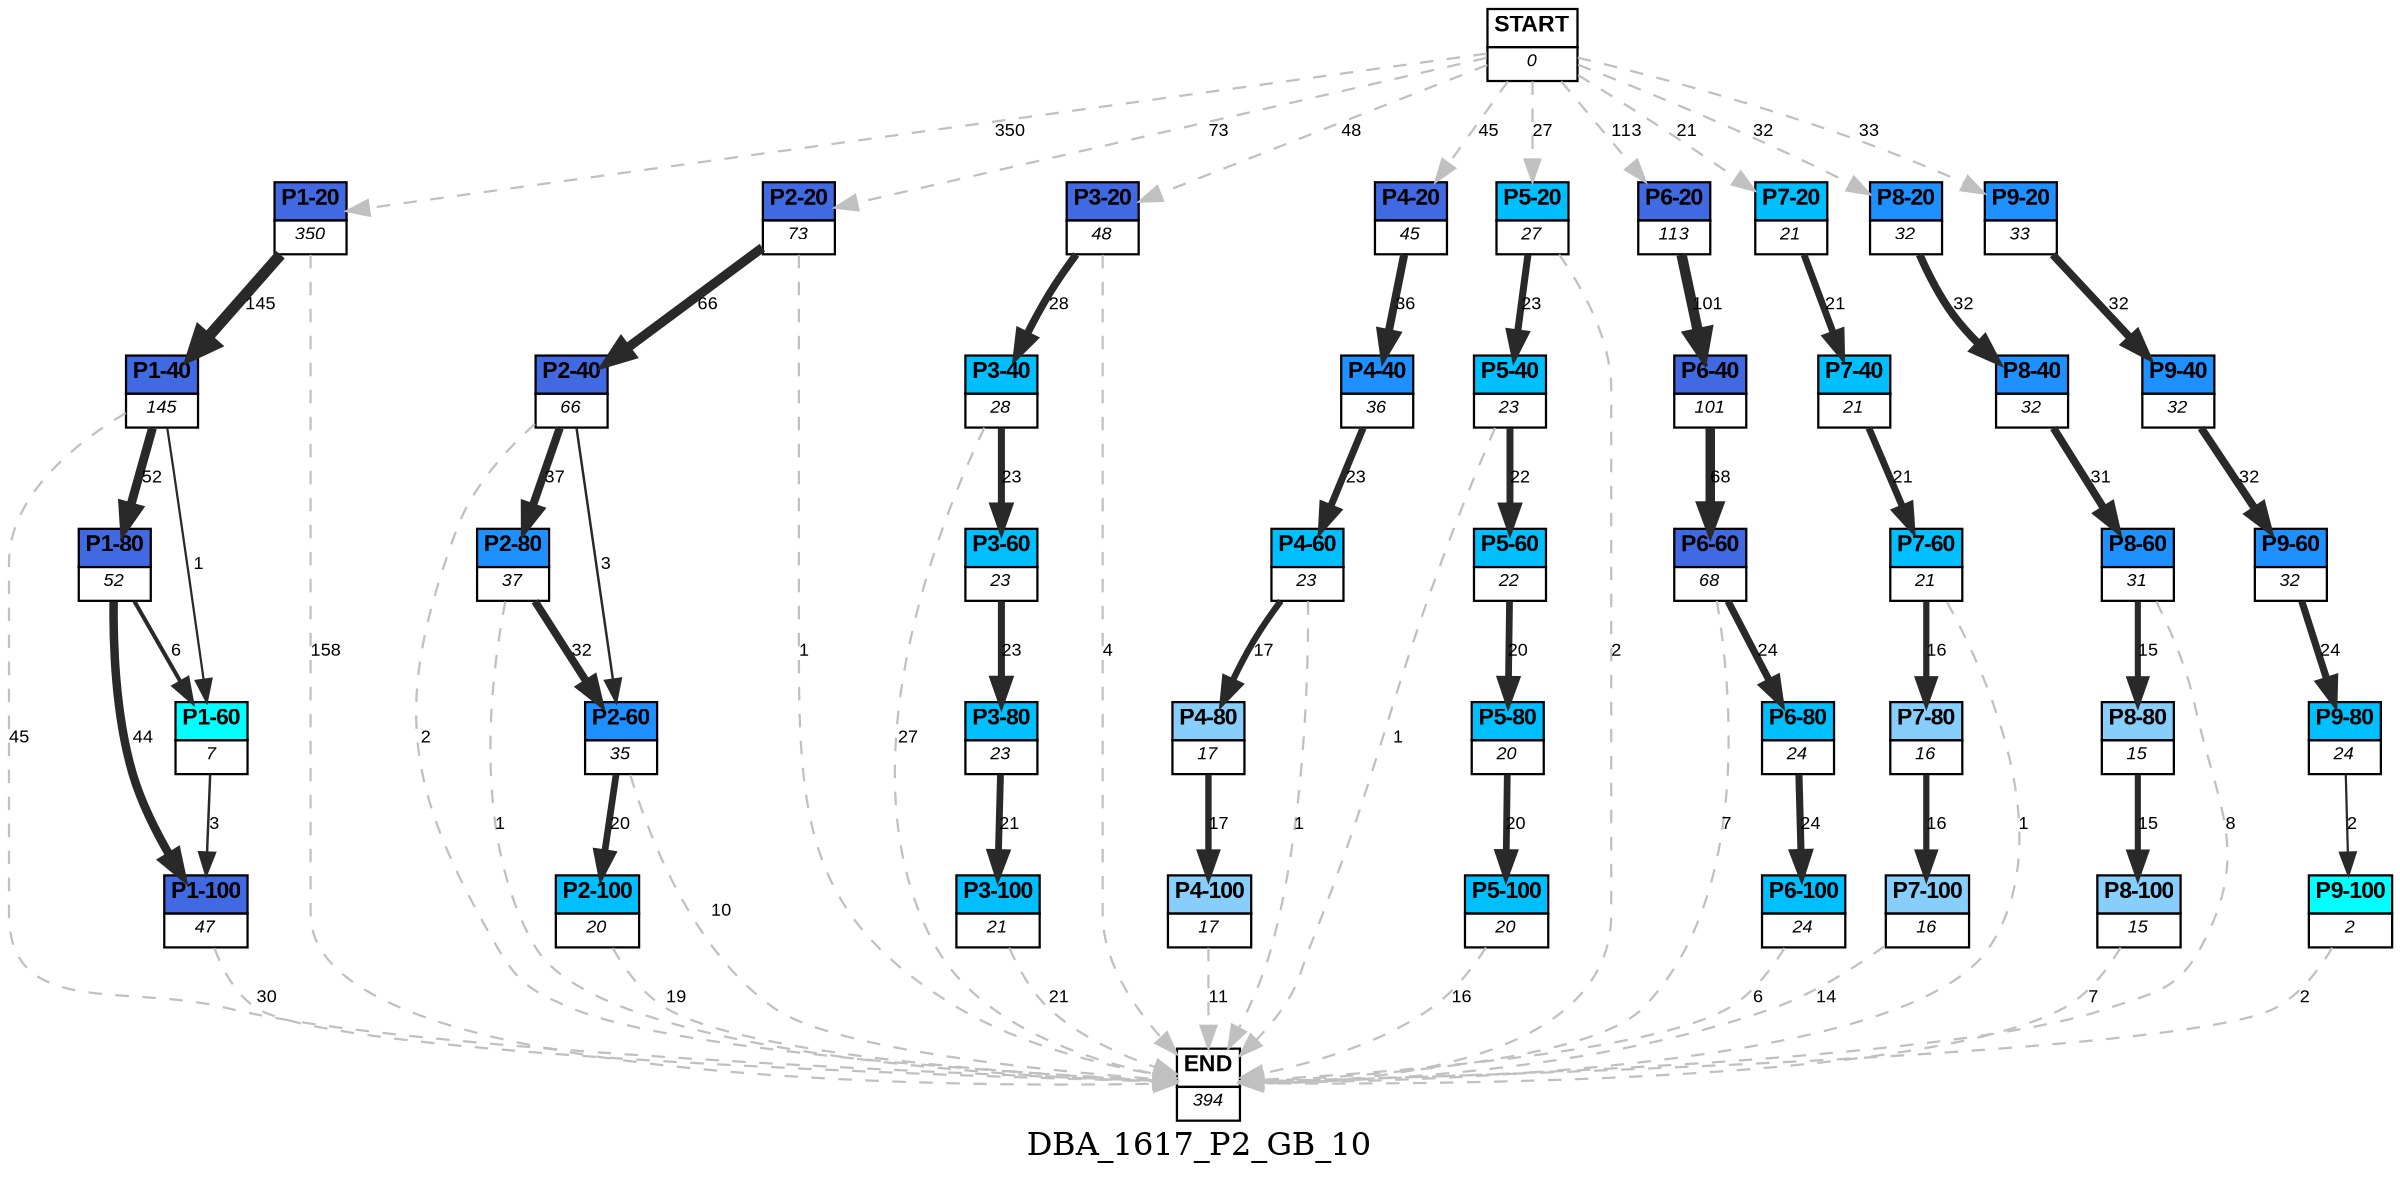 digraph DBA_1617_P2_GB_10 {
	label=DBA_1617_P2_GB_10;
	dpi = 150
	size="16,11!";
	margin = 0;
"START" [shape=plain, label=<<table border="0" cellborder="1" cellspacing="0"><tr><td bgcolor="white"><FONT face="Arial" POINT-SIZE="10"><b>START</b></FONT></td></tr><tr><td bgcolor="white"><FONT face="Arial" POINT-SIZE="8"><i>0</i></FONT></td></tr></table>>]

"P1-20" [shape=plain, label=<<table border="0" cellborder="1" cellspacing="0"><tr><td bgcolor="royalblue"><FONT face="Arial" POINT-SIZE="10"><b>P1-20</b></FONT></td></tr><tr><td bgcolor="white"><FONT face="Arial" POINT-SIZE="8"><i>350</i></FONT></td></tr></table>>]

"P1-40" [shape=plain, label=<<table border="0" cellborder="1" cellspacing="0"><tr><td bgcolor="royalblue"><FONT face="Arial" POINT-SIZE="10"><b>P1-40</b></FONT></td></tr><tr><td bgcolor="white"><FONT face="Arial" POINT-SIZE="8"><i>145</i></FONT></td></tr></table>>]

"P1-80" [shape=plain, label=<<table border="0" cellborder="1" cellspacing="0"><tr><td bgcolor="royalblue"><FONT face="Arial" POINT-SIZE="10"><b>P1-80</b></FONT></td></tr><tr><td bgcolor="white"><FONT face="Arial" POINT-SIZE="8"><i>52</i></FONT></td></tr></table>>]

"P1-60" [shape=plain, label=<<table border="0" cellborder="1" cellspacing="0"><tr><td bgcolor="aqua"><FONT face="Arial" POINT-SIZE="10"><b>P1-60</b></FONT></td></tr><tr><td bgcolor="white"><FONT face="Arial" POINT-SIZE="8"><i>7</i></FONT></td></tr></table>>]

"P1-100" [shape=plain, label=<<table border="0" cellborder="1" cellspacing="0"><tr><td bgcolor="royalblue"><FONT face="Arial" POINT-SIZE="10"><b>P1-100</b></FONT></td></tr><tr><td bgcolor="white"><FONT face="Arial" POINT-SIZE="8"><i>47</i></FONT></td></tr></table>>]

"P2-20" [shape=plain, label=<<table border="0" cellborder="1" cellspacing="0"><tr><td bgcolor="royalblue"><FONT face="Arial" POINT-SIZE="10"><b>P2-20</b></FONT></td></tr><tr><td bgcolor="white"><FONT face="Arial" POINT-SIZE="8"><i>73</i></FONT></td></tr></table>>]

"P2-40" [shape=plain, label=<<table border="0" cellborder="1" cellspacing="0"><tr><td bgcolor="royalblue"><FONT face="Arial" POINT-SIZE="10"><b>P2-40</b></FONT></td></tr><tr><td bgcolor="white"><FONT face="Arial" POINT-SIZE="8"><i>66</i></FONT></td></tr></table>>]

"P2-80" [shape=plain, label=<<table border="0" cellborder="1" cellspacing="0"><tr><td bgcolor="dodgerblue"><FONT face="Arial" POINT-SIZE="10"><b>P2-80</b></FONT></td></tr><tr><td bgcolor="white"><FONT face="Arial" POINT-SIZE="8"><i>37</i></FONT></td></tr></table>>]

"P2-60" [shape=plain, label=<<table border="0" cellborder="1" cellspacing="0"><tr><td bgcolor="dodgerblue"><FONT face="Arial" POINT-SIZE="10"><b>P2-60</b></FONT></td></tr><tr><td bgcolor="white"><FONT face="Arial" POINT-SIZE="8"><i>35</i></FONT></td></tr></table>>]

"P3-20" [shape=plain, label=<<table border="0" cellborder="1" cellspacing="0"><tr><td bgcolor="royalblue"><FONT face="Arial" POINT-SIZE="10"><b>P3-20</b></FONT></td></tr><tr><td bgcolor="white"><FONT face="Arial" POINT-SIZE="8"><i>48</i></FONT></td></tr></table>>]

"P3-40" [shape=plain, label=<<table border="0" cellborder="1" cellspacing="0"><tr><td bgcolor="deepskyblue"><FONT face="Arial" POINT-SIZE="10"><b>P3-40</b></FONT></td></tr><tr><td bgcolor="white"><FONT face="Arial" POINT-SIZE="8"><i>28</i></FONT></td></tr></table>>]

"P3-60" [shape=plain, label=<<table border="0" cellborder="1" cellspacing="0"><tr><td bgcolor="deepskyblue"><FONT face="Arial" POINT-SIZE="10"><b>P3-60</b></FONT></td></tr><tr><td bgcolor="white"><FONT face="Arial" POINT-SIZE="8"><i>23</i></FONT></td></tr></table>>]

"P3-80" [shape=plain, label=<<table border="0" cellborder="1" cellspacing="0"><tr><td bgcolor="deepskyblue"><FONT face="Arial" POINT-SIZE="10"><b>P3-80</b></FONT></td></tr><tr><td bgcolor="white"><FONT face="Arial" POINT-SIZE="8"><i>23</i></FONT></td></tr></table>>]

"P3-100" [shape=plain, label=<<table border="0" cellborder="1" cellspacing="0"><tr><td bgcolor="deepskyblue"><FONT face="Arial" POINT-SIZE="10"><b>P3-100</b></FONT></td></tr><tr><td bgcolor="white"><FONT face="Arial" POINT-SIZE="8"><i>21</i></FONT></td></tr></table>>]

"P4-20" [shape=plain, label=<<table border="0" cellborder="1" cellspacing="0"><tr><td bgcolor="royalblue"><FONT face="Arial" POINT-SIZE="10"><b>P4-20</b></FONT></td></tr><tr><td bgcolor="white"><FONT face="Arial" POINT-SIZE="8"><i>45</i></FONT></td></tr></table>>]

"P4-40" [shape=plain, label=<<table border="0" cellborder="1" cellspacing="0"><tr><td bgcolor="dodgerblue"><FONT face="Arial" POINT-SIZE="10"><b>P4-40</b></FONT></td></tr><tr><td bgcolor="white"><FONT face="Arial" POINT-SIZE="8"><i>36</i></FONT></td></tr></table>>]

"P4-60" [shape=plain, label=<<table border="0" cellborder="1" cellspacing="0"><tr><td bgcolor="deepskyblue"><FONT face="Arial" POINT-SIZE="10"><b>P4-60</b></FONT></td></tr><tr><td bgcolor="white"><FONT face="Arial" POINT-SIZE="8"><i>23</i></FONT></td></tr></table>>]

"P5-20" [shape=plain, label=<<table border="0" cellborder="1" cellspacing="0"><tr><td bgcolor="deepskyblue"><FONT face="Arial" POINT-SIZE="10"><b>P5-20</b></FONT></td></tr><tr><td bgcolor="white"><FONT face="Arial" POINT-SIZE="8"><i>27</i></FONT></td></tr></table>>]

"P5-40" [shape=plain, label=<<table border="0" cellborder="1" cellspacing="0"><tr><td bgcolor="deepskyblue"><FONT face="Arial" POINT-SIZE="10"><b>P5-40</b></FONT></td></tr><tr><td bgcolor="white"><FONT face="Arial" POINT-SIZE="8"><i>23</i></FONT></td></tr></table>>]

"P5-60" [shape=plain, label=<<table border="0" cellborder="1" cellspacing="0"><tr><td bgcolor="deepskyblue"><FONT face="Arial" POINT-SIZE="10"><b>P5-60</b></FONT></td></tr><tr><td bgcolor="white"><FONT face="Arial" POINT-SIZE="8"><i>22</i></FONT></td></tr></table>>]

"P4-80" [shape=plain, label=<<table border="0" cellborder="1" cellspacing="0"><tr><td bgcolor="lightskyblue"><FONT face="Arial" POINT-SIZE="10"><b>P4-80</b></FONT></td></tr><tr><td bgcolor="white"><FONT face="Arial" POINT-SIZE="8"><i>17</i></FONT></td></tr></table>>]

"P4-100" [shape=plain, label=<<table border="0" cellborder="1" cellspacing="0"><tr><td bgcolor="lightskyblue"><FONT face="Arial" POINT-SIZE="10"><b>P4-100</b></FONT></td></tr><tr><td bgcolor="white"><FONT face="Arial" POINT-SIZE="8"><i>17</i></FONT></td></tr></table>>]

"P5-80" [shape=plain, label=<<table border="0" cellborder="1" cellspacing="0"><tr><td bgcolor="deepskyblue"><FONT face="Arial" POINT-SIZE="10"><b>P5-80</b></FONT></td></tr><tr><td bgcolor="white"><FONT face="Arial" POINT-SIZE="8"><i>20</i></FONT></td></tr></table>>]

"P5-100" [shape=plain, label=<<table border="0" cellborder="1" cellspacing="0"><tr><td bgcolor="deepskyblue"><FONT face="Arial" POINT-SIZE="10"><b>P5-100</b></FONT></td></tr><tr><td bgcolor="white"><FONT face="Arial" POINT-SIZE="8"><i>20</i></FONT></td></tr></table>>]

"P6-20" [shape=plain, label=<<table border="0" cellborder="1" cellspacing="0"><tr><td bgcolor="royalblue"><FONT face="Arial" POINT-SIZE="10"><b>P6-20</b></FONT></td></tr><tr><td bgcolor="white"><FONT face="Arial" POINT-SIZE="8"><i>113</i></FONT></td></tr></table>>]

"P6-40" [shape=plain, label=<<table border="0" cellborder="1" cellspacing="0"><tr><td bgcolor="royalblue"><FONT face="Arial" POINT-SIZE="10"><b>P6-40</b></FONT></td></tr><tr><td bgcolor="white"><FONT face="Arial" POINT-SIZE="8"><i>101</i></FONT></td></tr></table>>]

"P6-60" [shape=plain, label=<<table border="0" cellborder="1" cellspacing="0"><tr><td bgcolor="royalblue"><FONT face="Arial" POINT-SIZE="10"><b>P6-60</b></FONT></td></tr><tr><td bgcolor="white"><FONT face="Arial" POINT-SIZE="8"><i>68</i></FONT></td></tr></table>>]

"P7-20" [shape=plain, label=<<table border="0" cellborder="1" cellspacing="0"><tr><td bgcolor="deepskyblue"><FONT face="Arial" POINT-SIZE="10"><b>P7-20</b></FONT></td></tr><tr><td bgcolor="white"><FONT face="Arial" POINT-SIZE="8"><i>21</i></FONT></td></tr></table>>]

"P7-40" [shape=plain, label=<<table border="0" cellborder="1" cellspacing="0"><tr><td bgcolor="deepskyblue"><FONT face="Arial" POINT-SIZE="10"><b>P7-40</b></FONT></td></tr><tr><td bgcolor="white"><FONT face="Arial" POINT-SIZE="8"><i>21</i></FONT></td></tr></table>>]

"P7-60" [shape=plain, label=<<table border="0" cellborder="1" cellspacing="0"><tr><td bgcolor="deepskyblue"><FONT face="Arial" POINT-SIZE="10"><b>P7-60</b></FONT></td></tr><tr><td bgcolor="white"><FONT face="Arial" POINT-SIZE="8"><i>21</i></FONT></td></tr></table>>]

"P7-80" [shape=plain, label=<<table border="0" cellborder="1" cellspacing="0"><tr><td bgcolor="lightskyblue"><FONT face="Arial" POINT-SIZE="10"><b>P7-80</b></FONT></td></tr><tr><td bgcolor="white"><FONT face="Arial" POINT-SIZE="8"><i>16</i></FONT></td></tr></table>>]

"P7-100" [shape=plain, label=<<table border="0" cellborder="1" cellspacing="0"><tr><td bgcolor="lightskyblue"><FONT face="Arial" POINT-SIZE="10"><b>P7-100</b></FONT></td></tr><tr><td bgcolor="white"><FONT face="Arial" POINT-SIZE="8"><i>16</i></FONT></td></tr></table>>]

"P8-20" [shape=plain, label=<<table border="0" cellborder="1" cellspacing="0"><tr><td bgcolor="dodgerblue"><FONT face="Arial" POINT-SIZE="10"><b>P8-20</b></FONT></td></tr><tr><td bgcolor="white"><FONT face="Arial" POINT-SIZE="8"><i>32</i></FONT></td></tr></table>>]

"P8-40" [shape=plain, label=<<table border="0" cellborder="1" cellspacing="0"><tr><td bgcolor="dodgerblue"><FONT face="Arial" POINT-SIZE="10"><b>P8-40</b></FONT></td></tr><tr><td bgcolor="white"><FONT face="Arial" POINT-SIZE="8"><i>32</i></FONT></td></tr></table>>]

"P8-60" [shape=plain, label=<<table border="0" cellborder="1" cellspacing="0"><tr><td bgcolor="dodgerblue"><FONT face="Arial" POINT-SIZE="10"><b>P8-60</b></FONT></td></tr><tr><td bgcolor="white"><FONT face="Arial" POINT-SIZE="8"><i>31</i></FONT></td></tr></table>>]

"P9-20" [shape=plain, label=<<table border="0" cellborder="1" cellspacing="0"><tr><td bgcolor="dodgerblue"><FONT face="Arial" POINT-SIZE="10"><b>P9-20</b></FONT></td></tr><tr><td bgcolor="white"><FONT face="Arial" POINT-SIZE="8"><i>33</i></FONT></td></tr></table>>]

"P9-40" [shape=plain, label=<<table border="0" cellborder="1" cellspacing="0"><tr><td bgcolor="dodgerblue"><FONT face="Arial" POINT-SIZE="10"><b>P9-40</b></FONT></td></tr><tr><td bgcolor="white"><FONT face="Arial" POINT-SIZE="8"><i>32</i></FONT></td></tr></table>>]

"P9-60" [shape=plain, label=<<table border="0" cellborder="1" cellspacing="0"><tr><td bgcolor="dodgerblue"><FONT face="Arial" POINT-SIZE="10"><b>P9-60</b></FONT></td></tr><tr><td bgcolor="white"><FONT face="Arial" POINT-SIZE="8"><i>32</i></FONT></td></tr></table>>]

"P9-80" [shape=plain, label=<<table border="0" cellborder="1" cellspacing="0"><tr><td bgcolor="deepskyblue"><FONT face="Arial" POINT-SIZE="10"><b>P9-80</b></FONT></td></tr><tr><td bgcolor="white"><FONT face="Arial" POINT-SIZE="8"><i>24</i></FONT></td></tr></table>>]

"P2-100" [shape=plain, label=<<table border="0" cellborder="1" cellspacing="0"><tr><td bgcolor="deepskyblue"><FONT face="Arial" POINT-SIZE="10"><b>P2-100</b></FONT></td></tr><tr><td bgcolor="white"><FONT face="Arial" POINT-SIZE="8"><i>20</i></FONT></td></tr></table>>]

"P6-80" [shape=plain, label=<<table border="0" cellborder="1" cellspacing="0"><tr><td bgcolor="deepskyblue"><FONT face="Arial" POINT-SIZE="10"><b>P6-80</b></FONT></td></tr><tr><td bgcolor="white"><FONT face="Arial" POINT-SIZE="8"><i>24</i></FONT></td></tr></table>>]

"P6-100" [shape=plain, label=<<table border="0" cellborder="1" cellspacing="0"><tr><td bgcolor="deepskyblue"><FONT face="Arial" POINT-SIZE="10"><b>P6-100</b></FONT></td></tr><tr><td bgcolor="white"><FONT face="Arial" POINT-SIZE="8"><i>24</i></FONT></td></tr></table>>]

"P8-80" [shape=plain, label=<<table border="0" cellborder="1" cellspacing="0"><tr><td bgcolor="lightskyblue"><FONT face="Arial" POINT-SIZE="10"><b>P8-80</b></FONT></td></tr><tr><td bgcolor="white"><FONT face="Arial" POINT-SIZE="8"><i>15</i></FONT></td></tr></table>>]

"P8-100" [shape=plain, label=<<table border="0" cellborder="1" cellspacing="0"><tr><td bgcolor="lightskyblue"><FONT face="Arial" POINT-SIZE="10"><b>P8-100</b></FONT></td></tr><tr><td bgcolor="white"><FONT face="Arial" POINT-SIZE="8"><i>15</i></FONT></td></tr></table>>]

"P9-100" [shape=plain, label=<<table border="0" cellborder="1" cellspacing="0"><tr><td bgcolor="aqua"><FONT face="Arial" POINT-SIZE="10"><b>P9-100</b></FONT></td></tr><tr><td bgcolor="white"><FONT face="Arial" POINT-SIZE="8"><i>2</i></FONT></td></tr></table>>]

"END" [shape=plain, label=<<table border="0" cellborder="1" cellspacing="0"><tr><td bgcolor="white"><FONT face="Arial" POINT-SIZE="10"><b>END</b></FONT></td></tr><tr><td bgcolor="white"><FONT face="Arial" POINT-SIZE="8"><i>394</i></FONT></td></tr></table>>]

"START" -> "P1-20" [ style = dashed color=grey label ="350" labelfloat=false fontname="Arial" fontsize=8]

"START" -> "P2-20" [ style = dashed color=grey label ="73" labelfloat=false fontname="Arial" fontsize=8]

"START" -> "P3-20" [ style = dashed color=grey label ="48" labelfloat=false fontname="Arial" fontsize=8]

"START" -> "P4-20" [ style = dashed color=grey label ="45" labelfloat=false fontname="Arial" fontsize=8]

"START" -> "P5-20" [ style = dashed color=grey label ="27" labelfloat=false fontname="Arial" fontsize=8]

"START" -> "P6-20" [ style = dashed color=grey label ="113" labelfloat=false fontname="Arial" fontsize=8]

"START" -> "P7-20" [ style = dashed color=grey label ="21" labelfloat=false fontname="Arial" fontsize=8]

"START" -> "P8-20" [ style = dashed color=grey label ="32" labelfloat=false fontname="Arial" fontsize=8]

"START" -> "P9-20" [ style = dashed color=grey label ="33" labelfloat=false fontname="Arial" fontsize=8]

"P1-20" -> "P1-40" [ color=grey16 penwidth = "4.97673374242057"label ="145" labelfloat=false fontname="Arial" fontsize=8]

"P1-20" -> "END" [ style = dashed color=grey label ="158" labelfloat=false fontname="Arial" fontsize=8]

"P1-40" -> "P1-80" [ color=grey16 penwidth = "3.95124371858143"label ="52" labelfloat=false fontname="Arial" fontsize=8]

"P1-40" -> "P1-60" [ color=grey16 penwidth = "1"label ="1" labelfloat=false fontname="Arial" fontsize=8]

"P1-40" -> "END" [ style = dashed color=grey label ="45" labelfloat=false fontname="Arial" fontsize=8]

"P1-80" -> "P1-60" [ color=grey16 penwidth = "1.79175946922805"label ="6" labelfloat=false fontname="Arial" fontsize=8]

"P1-80" -> "P1-100" [ color=grey16 penwidth = "3.78418963391826"label ="44" labelfloat=false fontname="Arial" fontsize=8]

"P1-60" -> "P1-100" [ color=grey16 penwidth = "1.09861228866811"label ="3" labelfloat=false fontname="Arial" fontsize=8]

"P1-100" -> "END" [ style = dashed color=grey label ="30" labelfloat=false fontname="Arial" fontsize=8]

"P2-20" -> "P2-40" [ color=grey16 penwidth = "4.18965474202643"label ="66" labelfloat=false fontname="Arial" fontsize=8]

"P2-20" -> "END" [ style = dashed color=grey label ="1" labelfloat=false fontname="Arial" fontsize=8]

"P2-40" -> "P2-80" [ color=grey16 penwidth = "3.61091791264422"label ="37" labelfloat=false fontname="Arial" fontsize=8]

"P2-40" -> "P2-60" [ color=grey16 penwidth = "1.09861228866811"label ="3" labelfloat=false fontname="Arial" fontsize=8]

"P2-40" -> "END" [ style = dashed color=grey label ="2" labelfloat=false fontname="Arial" fontsize=8]

"P2-80" -> "P2-60" [ color=grey16 penwidth = "3.46573590279973"label ="32" labelfloat=false fontname="Arial" fontsize=8]

"P2-80" -> "END" [ style = dashed color=grey label ="1" labelfloat=false fontname="Arial" fontsize=8]

"P2-60" -> "P2-100" [ color=grey16 penwidth = "2.99573227355399"label ="20" labelfloat=false fontname="Arial" fontsize=8]

"P2-60" -> "END" [ style = dashed color=grey label ="10" labelfloat=false fontname="Arial" fontsize=8]

"P3-20" -> "P3-40" [ color=grey16 penwidth = "3.3322045101752"label ="28" labelfloat=false fontname="Arial" fontsize=8]

"P3-20" -> "END" [ style = dashed color=grey label ="4" labelfloat=false fontname="Arial" fontsize=8]

"P3-40" -> "P3-60" [ color=grey16 penwidth = "3.13549421592915"label ="23" labelfloat=false fontname="Arial" fontsize=8]

"P3-40" -> "END" [ style = dashed color=grey label ="27" labelfloat=false fontname="Arial" fontsize=8]

"P3-60" -> "P3-80" [ color=grey16 penwidth = "3.13549421592915"label ="23" labelfloat=false fontname="Arial" fontsize=8]

"P3-80" -> "P3-100" [ color=grey16 penwidth = "3.04452243772342"label ="21" labelfloat=false fontname="Arial" fontsize=8]

"P3-100" -> "END" [ style = dashed color=grey label ="21" labelfloat=false fontname="Arial" fontsize=8]

"P4-20" -> "P4-40" [ color=grey16 penwidth = "3.58351893845611"label ="36" labelfloat=false fontname="Arial" fontsize=8]

"P4-40" -> "P4-60" [ color=grey16 penwidth = "3.13549421592915"label ="23" labelfloat=false fontname="Arial" fontsize=8]

"P4-60" -> "P4-80" [ color=grey16 penwidth = "2.83321334405622"label ="17" labelfloat=false fontname="Arial" fontsize=8]

"P4-60" -> "END" [ style = dashed color=grey label ="1" labelfloat=false fontname="Arial" fontsize=8]

"P5-20" -> "P5-40" [ color=grey16 penwidth = "3.13549421592915"label ="23" labelfloat=false fontname="Arial" fontsize=8]

"P5-20" -> "END" [ style = dashed color=grey label ="2" labelfloat=false fontname="Arial" fontsize=8]

"P5-40" -> "P5-60" [ color=grey16 penwidth = "3.09104245335832"label ="22" labelfloat=false fontname="Arial" fontsize=8]

"P5-40" -> "END" [ style = dashed color=grey label ="1" labelfloat=false fontname="Arial" fontsize=8]

"P5-60" -> "P5-80" [ color=grey16 penwidth = "2.99573227355399"label ="20" labelfloat=false fontname="Arial" fontsize=8]

"P4-80" -> "P4-100" [ color=grey16 penwidth = "2.83321334405622"label ="17" labelfloat=false fontname="Arial" fontsize=8]

"P4-100" -> "END" [ style = dashed color=grey label ="11" labelfloat=false fontname="Arial" fontsize=8]

"P5-80" -> "P5-100" [ color=grey16 penwidth = "2.99573227355399"label ="20" labelfloat=false fontname="Arial" fontsize=8]

"P5-100" -> "END" [ style = dashed color=grey label ="16" labelfloat=false fontname="Arial" fontsize=8]

"P6-20" -> "P6-40" [ color=grey16 penwidth = "4.61512051684126"label ="101" labelfloat=false fontname="Arial" fontsize=8]

"P6-40" -> "P6-60" [ color=grey16 penwidth = "4.21950770517611"label ="68" labelfloat=false fontname="Arial" fontsize=8]

"P6-60" -> "P6-80" [ color=grey16 penwidth = "3.17805383034795"label ="24" labelfloat=false fontname="Arial" fontsize=8]

"P6-60" -> "END" [ style = dashed color=grey label ="7" labelfloat=false fontname="Arial" fontsize=8]

"P7-20" -> "P7-40" [ color=grey16 penwidth = "3.04452243772342"label ="21" labelfloat=false fontname="Arial" fontsize=8]

"P7-40" -> "P7-60" [ color=grey16 penwidth = "3.04452243772342"label ="21" labelfloat=false fontname="Arial" fontsize=8]

"P7-60" -> "P7-80" [ color=grey16 penwidth = "2.77258872223978"label ="16" labelfloat=false fontname="Arial" fontsize=8]

"P7-60" -> "END" [ style = dashed color=grey label ="1" labelfloat=false fontname="Arial" fontsize=8]

"P7-80" -> "P7-100" [ color=grey16 penwidth = "2.77258872223978"label ="16" labelfloat=false fontname="Arial" fontsize=8]

"P7-100" -> "END" [ style = dashed color=grey label ="14" labelfloat=false fontname="Arial" fontsize=8]

"P8-20" -> "P8-40" [ color=grey16 penwidth = "3.46573590279973"label ="32" labelfloat=false fontname="Arial" fontsize=8]

"P8-40" -> "P8-60" [ color=grey16 penwidth = "3.43398720448515"label ="31" labelfloat=false fontname="Arial" fontsize=8]

"P8-60" -> "P8-80" [ color=grey16 penwidth = "2.70805020110221"label ="15" labelfloat=false fontname="Arial" fontsize=8]

"P8-60" -> "END" [ style = dashed color=grey label ="8" labelfloat=false fontname="Arial" fontsize=8]

"P9-20" -> "P9-40" [ color=grey16 penwidth = "3.46573590279973"label ="32" labelfloat=false fontname="Arial" fontsize=8]

"P9-40" -> "P9-60" [ color=grey16 penwidth = "3.46573590279973"label ="32" labelfloat=false fontname="Arial" fontsize=8]

"P9-60" -> "P9-80" [ color=grey16 penwidth = "3.17805383034795"label ="24" labelfloat=false fontname="Arial" fontsize=8]

"P9-80" -> "P9-100" [ color=grey16 penwidth = "1"label ="2" labelfloat=false fontname="Arial" fontsize=8]

"P2-100" -> "END" [ style = dashed color=grey label ="19" labelfloat=false fontname="Arial" fontsize=8]

"P6-80" -> "P6-100" [ color=grey16 penwidth = "3.17805383034795"label ="24" labelfloat=false fontname="Arial" fontsize=8]

"P6-100" -> "END" [ style = dashed color=grey label ="6" labelfloat=false fontname="Arial" fontsize=8]

"P8-80" -> "P8-100" [ color=grey16 penwidth = "2.70805020110221"label ="15" labelfloat=false fontname="Arial" fontsize=8]

"P8-100" -> "END" [ style = dashed color=grey label ="7" labelfloat=false fontname="Arial" fontsize=8]

"P9-100" -> "END" [ style = dashed color=grey label ="2" labelfloat=false fontname="Arial" fontsize=8]

}
